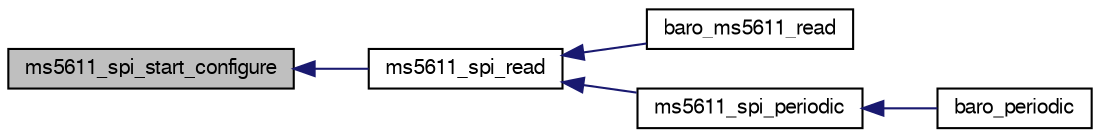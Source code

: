 digraph "ms5611_spi_start_configure"
{
  edge [fontname="FreeSans",fontsize="10",labelfontname="FreeSans",labelfontsize="10"];
  node [fontname="FreeSans",fontsize="10",shape=record];
  rankdir="LR";
  Node1 [label="ms5611_spi_start_configure",height=0.2,width=0.4,color="black", fillcolor="grey75", style="filled", fontcolor="black"];
  Node1 -> Node2 [dir="back",color="midnightblue",fontsize="10",style="solid",fontname="FreeSans"];
  Node2 [label="ms5611_spi_read",height=0.2,width=0.4,color="black", fillcolor="white", style="filled",URL="$ms5611__spi_8h.html#ad675f17b7fb527f6170b5a18bf09b5bd",tooltip="convenience function to trigger new measurement. "];
  Node2 -> Node3 [dir="back",color="midnightblue",fontsize="10",style="solid",fontname="FreeSans"];
  Node3 [label="baro_ms5611_read",height=0.2,width=0.4,color="black", fillcolor="white", style="filled",URL="$baro__ms5611__spi_8c.html#ab15686f869e48b46f232136b24ccf3cd",tooltip="trigger new measurement or initialize if needed "];
  Node2 -> Node4 [dir="back",color="midnightblue",fontsize="10",style="solid",fontname="FreeSans"];
  Node4 [label="ms5611_spi_periodic",height=0.2,width=0.4,color="black", fillcolor="white", style="filled",URL="$ms5611__spi_8h.html#a950b89b21f5e7b97df350ec56ed1bdc9",tooltip="convenience function "];
  Node4 -> Node5 [dir="back",color="midnightblue",fontsize="10",style="solid",fontname="FreeSans"];
  Node5 [label="baro_periodic",height=0.2,width=0.4,color="black", fillcolor="white", style="filled",URL="$baro__board__ms5611__spi_8c.html#a23ed77c56ba44b3ed3cc3b8e378bdb00"];
}
